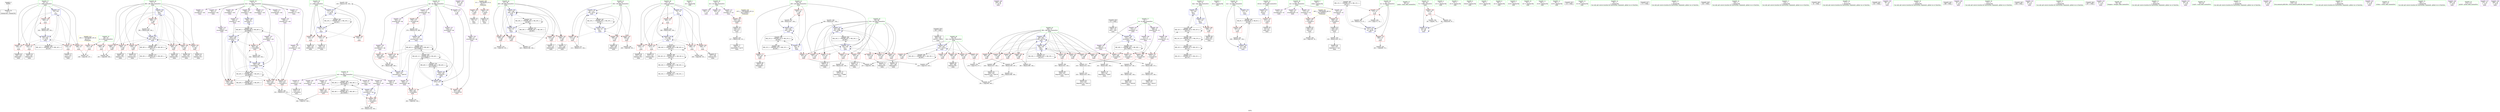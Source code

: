 digraph "SVFG" {
	label="SVFG";

	Node0x562679844ad0 [shape=record,color=grey,label="{NodeID: 0\nNullPtr}"];
	Node0x562679844ad0 -> Node0x562679875210[style=solid];
	Node0x562679877600 [shape=record,color=red,label="{NodeID: 194\n294\<--71\n\<--j96\nmain\n}"];
	Node0x562679877600 -> Node0x562679876760[style=solid];
	Node0x562679874bd0 [shape=record,color=purple,label="{NodeID: 111\n242\<--8\narrayidx70\<--sen\nmain\n}"];
	Node0x562679847d20 [shape=record,color=green,label="{NodeID: 28\n8\<--9\nsen\<--sen_field_insensitive\nGlob }"];
	Node0x562679847d20 -> Node0x562679874890[style=solid];
	Node0x562679847d20 -> Node0x562679874960[style=solid];
	Node0x562679847d20 -> Node0x562679874a30[style=solid];
	Node0x562679847d20 -> Node0x562679874b00[style=solid];
	Node0x562679847d20 -> Node0x562679874bd0[style=solid];
	Node0x562679847d20 -> Node0x562679874ca0[style=solid];
	Node0x562679847d20 -> Node0x562679874d70[style=solid];
	Node0x562679847d20 -> Node0x562679874e40[style=solid];
	Node0x562679847d20 -> Node0x562679874f10[style=solid];
	Node0x562679847d20 -> Node0x5626798794c0[style=solid];
	Node0x562679847d20 -> Node0x562679879590[style=solid];
	Node0x562679847d20 -> Node0x562679879660[style=solid];
	Node0x562679885170 [shape=record,color=grey,label="{NodeID: 305\n159 = Binary(158, 104, )\n}"];
	Node0x562679885170 -> Node0x5626798812a0[style=solid];
	Node0x562679878cc0 [shape=record,color=red,label="{NodeID: 222\n378\<--377\n\<--arrayidx149\nmain\n}"];
	Node0x562679878cc0 -> Node0x562679886f70[style=solid];
	Node0x56267987a770 [shape=record,color=purple,label="{NodeID: 139\n403\<--36\n\<--.str.9\nmain\n}"];
	Node0x5626798753e0 [shape=record,color=black,label="{NodeID: 56\n88\<--85\ncall1\<--\nmain\n}"];
	Node0x562679887b70 [shape=record,color=grey,label="{NodeID: 333\n230 = cmp(229, 191, )\n}"];
	Node0x5626798821d0 [shape=record,color=blue,label="{NodeID: 250\n71\<--104\nj96\<--\nmain\n}"];
	Node0x5626798821d0 -> Node0x562679877530[style=dashed];
	Node0x5626798821d0 -> Node0x562679877600[style=dashed];
	Node0x5626798821d0 -> Node0x5626798776d0[style=dashed];
	Node0x5626798821d0 -> Node0x5626798777a0[style=dashed];
	Node0x5626798821d0 -> Node0x562679877870[style=dashed];
	Node0x5626798821d0 -> Node0x562679877940[style=dashed];
	Node0x5626798821d0 -> Node0x562679877a10[style=dashed];
	Node0x5626798821d0 -> Node0x562679882780[style=dashed];
	Node0x5626798821d0 -> Node0x56267987e590[style=dashed];
	Node0x56267987be30 [shape=record,color=red,label="{NodeID: 167\n189\<--61\n\<--i36\nmain\n}"];
	Node0x56267987be30 -> Node0x5626798876f0[style=solid];
	Node0x562679876aa0 [shape=record,color=black,label="{NodeID: 84\n325\<--324\nidxprom116\<--\nmain\n}"];
	Node0x56267984adc0 [shape=record,color=green,label="{NodeID: 1\n16\<--1\n.str\<--dummyObj\nGlob }"];
	Node0x5626798776d0 [shape=record,color=red,label="{NodeID: 195\n315\<--71\n\<--j96\nmain\n}"];
	Node0x5626798776d0 -> Node0x562679876900[style=solid];
	Node0x562679874ca0 [shape=record,color=purple,label="{NodeID: 112\n245\<--8\narrayidx72\<--sen\nmain\n}"];
	Node0x562679874ca0 -> Node0x562679881cf0[style=solid];
	Node0x562679847e20 [shape=record,color=green,label="{NodeID: 29\n10\<--12\nstr\<--str_field_insensitive\nGlob }"];
	Node0x562679847e20 -> Node0x562679879730[style=solid];
	Node0x562679847e20 -> Node0x562679879800[style=solid];
	Node0x562679847e20 -> Node0x5626798798d0[style=solid];
	Node0x5626798852f0 [shape=record,color=grey,label="{NodeID: 306\n268 = Binary(267, 104, )\n}"];
	Node0x5626798852f0 -> Node0x562679881f60[style=solid];
	Node0x562679878d90 [shape=record,color=red,label="{NodeID: 223\n397\<--396\n\<--arrayidx159\nmain\n}"];
	Node0x56267987a840 [shape=record,color=purple,label="{NodeID: 140\n406\<--38\n\<--.str.10\nmain\n}"];
	Node0x5626798754b0 [shape=record,color=black,label="{NodeID: 57\n111\<--110\nidxprom\<--\nmain\n}"];
	Node0x562679887cf0 [shape=record,color=grey,label="{NodeID: 334\n278 = cmp(276, 277, )\n}"];
	Node0x5626798822a0 [shape=record,color=blue,label="{NodeID: 251\n73\<--305\nkey\<--\nmain\n}"];
	Node0x5626798822a0 -> Node0x562679877ae0[style=dashed];
	Node0x5626798822a0 -> Node0x562679882440[style=dashed];
	Node0x5626798822a0 -> Node0x5626798a8150[style=dashed];
	Node0x56267987bf00 [shape=record,color=red,label="{NodeID: 168\n199\<--61\n\<--i36\nmain\n}"];
	Node0x56267987bf00 -> Node0x562679875da0[style=solid];
	Node0x562679876b70 [shape=record,color=black,label="{NodeID: 85\n329\<--328\nidxprom119\<--sub118\nmain\n}"];
	Node0x562679849130 [shape=record,color=green,label="{NodeID: 2\n18\<--1\n.str.1\<--dummyObj\nGlob }"];
	Node0x562679899950 [shape=record,color=black,label="{NodeID: 362\nMR_8V_3 = PHI(MR_8V_4, MR_8V_2, )\npts\{48 \}\n}"];
	Node0x562679899950 -> Node0x56267987af90[style=dashed];
	Node0x562679899950 -> Node0x562679881400[style=dashed];
	Node0x5626798777a0 [shape=record,color=red,label="{NodeID: 196\n333\<--71\n\<--j96\nmain\n}"];
	Node0x5626798777a0 -> Node0x562679876c40[style=solid];
	Node0x562679874d70 [shape=record,color=purple,label="{NodeID: 113\n259\<--8\narrayidx81\<--sen\nmain\n}"];
	Node0x562679847f20 [shape=record,color=green,label="{NodeID: 30\n13\<--15\ndp\<--dp_field_insensitive\nGlob }"];
	Node0x562679847f20 -> Node0x5626798799a0[style=solid];
	Node0x562679847f20 -> Node0x562679879a70[style=solid];
	Node0x562679847f20 -> Node0x562679879b40[style=solid];
	Node0x562679847f20 -> Node0x562679879c10[style=solid];
	Node0x562679847f20 -> Node0x562679879ce0[style=solid];
	Node0x562679847f20 -> Node0x562679879db0[style=solid];
	Node0x562679847f20 -> Node0x562679879e80[style=solid];
	Node0x562679885470 [shape=record,color=grey,label="{NodeID: 307\n281 = Binary(280, 104, )\n}"];
	Node0x562679885470 -> Node0x562679876690[style=solid];
	Node0x562679878e60 [shape=record,color=blue,label="{NodeID: 224\n43\<--78\nretval\<--\nmain\n}"];
	Node0x562679878e60 -> Node0x56267987adf0[style=dashed];
	Node0x56267987a910 [shape=record,color=purple,label="{NodeID: 141\n121\<--55\narraydecay4\<--ch\nmain\n}"];
	Node0x562679875580 [shape=record,color=black,label="{NodeID: 58\n114\<--113\n\<--arraydecay\nmain\n}"];
	Node0x562679887e70 [shape=record,color=grey,label="{NodeID: 335\n285 = cmp(284, 226, )\n}"];
	Node0x562679882370 [shape=record,color=blue,label="{NodeID: 252\n75\<--78\nl\<--\nmain\n}"];
	Node0x562679882370 -> Node0x562679877bb0[style=dashed];
	Node0x562679882370 -> Node0x562679877c80[style=dashed];
	Node0x562679882370 -> Node0x562679877d50[style=dashed];
	Node0x562679882370 -> Node0x562679877e20[style=dashed];
	Node0x562679882370 -> Node0x562679877ef0[style=dashed];
	Node0x562679882370 -> Node0x562679882510[style=dashed];
	Node0x562679882370 -> Node0x5626798a8650[style=dashed];
	Node0x56267987bfd0 [shape=record,color=red,label="{NodeID: 169\n212\<--61\n\<--i36\nmain\n}"];
	Node0x56267987bfd0 -> Node0x562679885a70[style=solid];
	Node0x562679876c40 [shape=record,color=black,label="{NodeID: 86\n334\<--333\nidxprom122\<--\nmain\n}"];
	Node0x5626798491c0 [shape=record,color=green,label="{NodeID: 3\n20\<--1\nstdin\<--dummyObj\nGlob }"];
	Node0x562679899e50 [shape=record,color=black,label="{NodeID: 363\nMR_12V_2 = PHI(MR_12V_4, MR_12V_1, )\npts\{52 \}\n}"];
	Node0x562679899e50 -> Node0x56267987b200[style=dashed];
	Node0x562679899e50 -> Node0x5626798814d0[style=dashed];
	Node0x562679877870 [shape=record,color=red,label="{NodeID: 197\n358\<--71\n\<--j96\nmain\n}"];
	Node0x562679877870 -> Node0x562679876f80[style=solid];
	Node0x562679874e40 [shape=record,color=purple,label="{NodeID: 114\n262\<--8\narrayidx83\<--sen\nmain\n}"];
	Node0x562679874e40 -> Node0x5626798783d0[style=solid];
	Node0x562679874e40 -> Node0x562679881e90[style=solid];
	Node0x562679849cf0 [shape=record,color=green,label="{NodeID: 31\n40\<--41\nmain\<--main_field_insensitive\n}"];
	Node0x5626798855f0 [shape=record,color=grey,label="{NodeID: 308\n328 = Binary(327, 104, )\n}"];
	Node0x5626798855f0 -> Node0x562679876b70[style=solid];
	Node0x562679878f30 [shape=record,color=blue,label="{NodeID: 225\n47\<--78\ncas\<--\nmain\n}"];
	Node0x562679878f30 -> Node0x562679899950[style=dashed];
	Node0x56267987a9e0 [shape=record,color=purple,label="{NodeID: 142\n124\<--55\narraydecay6\<--ch\nmain\n}"];
	Node0x562679875650 [shape=record,color=black,label="{NodeID: 59\n128\<--125\nconv\<--call7\nmain\n}"];
	Node0x562679875650 -> Node0x5626798791a0[style=solid];
	Node0x562679887ff0 [shape=record,color=grey,label="{NodeID: 336\n99 = cmp(95, 78, )\n}"];
	Node0x562679882440 [shape=record,color=blue,label="{NodeID: 253\n73\<--116\nkey\<--\nmain\n}"];
	Node0x562679882440 -> Node0x562679877ae0[style=dashed];
	Node0x562679882440 -> Node0x5626798a8150[style=dashed];
	Node0x56267987c0a0 [shape=record,color=red,label="{NodeID: 170\n195\<--63\n\<--j40\nmain\n}"];
	Node0x56267987c0a0 -> Node0x562679887570[style=solid];
	Node0x562679876d10 [shape=record,color=black,label="{NodeID: 87\n337\<--336\nidxprom124\<--\nmain\n}"];
	Node0x562679873c60 [shape=record,color=green,label="{NodeID: 4\n21\<--1\n.str.2\<--dummyObj\nGlob }"];
	Node0x56267989a350 [shape=record,color=black,label="{NodeID: 364\nMR_14V_2 = PHI(MR_14V_4, MR_14V_1, )\npts\{54 \}\n}"];
	Node0x56267989a350 -> Node0x5626798790d0[style=dashed];
	Node0x562679877940 [shape=record,color=red,label="{NodeID: 198\n370\<--71\n\<--j96\nmain\n}"];
	Node0x562679877940 -> Node0x562679877120[style=solid];
	Node0x562679874f10 [shape=record,color=purple,label="{NodeID: 115\n313\<--8\narrayidx109\<--sen\nmain\n}"];
	Node0x562679849df0 [shape=record,color=green,label="{NodeID: 32\n43\<--44\nretval\<--retval_field_insensitive\nmain\n}"];
	Node0x562679849df0 -> Node0x56267987adf0[style=solid];
	Node0x562679849df0 -> Node0x562679878e60[style=solid];
	Node0x562679885770 [shape=record,color=grey,label="{NodeID: 309\n353 = Binary(352, 104, )\n}"];
	Node0x562679885770 -> Node0x562679876eb0[style=solid];
	Node0x562679879000 [shape=record,color=blue,label="{NodeID: 226\n45\<--96\nT\<--dec\nmain\n}"];
	Node0x562679879000 -> Node0x56267987aec0[style=dashed];
	Node0x562679879000 -> Node0x562679879000[style=dashed];
	Node0x56267987aab0 [shape=record,color=purple,label="{NodeID: 143\n137\<--55\narrayidx12\<--ch\nmain\n}"];
	Node0x56267987aab0 -> Node0x562679877fc0[style=solid];
	Node0x562679875720 [shape=record,color=black,label="{NodeID: 60\n130\<--129\nidxprom8\<--\nmain\n}"];
	Node0x562679888170 [shape=record,color=grey,label="{NodeID: 337\n108 = cmp(106, 107, )\n}"];
	Node0x562679882510 [shape=record,color=blue,label="{NodeID: 254\n75\<--346\nl\<--inc130\nmain\n}"];
	Node0x562679882510 -> Node0x562679877bb0[style=dashed];
	Node0x562679882510 -> Node0x562679877c80[style=dashed];
	Node0x562679882510 -> Node0x562679877d50[style=dashed];
	Node0x562679882510 -> Node0x562679877e20[style=dashed];
	Node0x562679882510 -> Node0x562679877ef0[style=dashed];
	Node0x562679882510 -> Node0x562679882510[style=dashed];
	Node0x562679882510 -> Node0x5626798a8650[style=dashed];
	Node0x56267987c170 [shape=record,color=red,label="{NodeID: 171\n202\<--63\n\<--j40\nmain\n}"];
	Node0x56267987c170 -> Node0x562679875e70[style=solid];
	Node0x562679876de0 [shape=record,color=black,label="{NodeID: 88\n350\<--349\ntobool132\<--\nmain\n}"];
	Node0x562679873cf0 [shape=record,color=green,label="{NodeID: 5\n23\<--1\n.str.3\<--dummyObj\nGlob }"];
	Node0x56267989a850 [shape=record,color=black,label="{NodeID: 365\nMR_16V_2 = PHI(MR_16V_3, MR_16V_1, )\npts\{58 \}\n}"];
	Node0x56267989a850 -> Node0x562679879270[style=dashed];
	Node0x56267989a850 -> Node0x56267989a850[style=dashed];
	Node0x562679877a10 [shape=record,color=red,label="{NodeID: 199\n384\<--71\n\<--j96\nmain\n}"];
	Node0x562679877a10 -> Node0x562679886070[style=solid];
	Node0x5626798794c0 [shape=record,color=purple,label="{NodeID: 116\n322\<--8\narrayidx115\<--sen\nmain\n}"];
	Node0x5626798794c0 -> Node0x562679878710[style=solid];
	Node0x562679849ec0 [shape=record,color=green,label="{NodeID: 33\n45\<--46\nT\<--T_field_insensitive\nmain\n}"];
	Node0x562679849ec0 -> Node0x56267987aec0[style=solid];
	Node0x562679849ec0 -> Node0x562679879000[style=solid];
	Node0x5626798858f0 [shape=record,color=grey,label="{NodeID: 310\n320 = Binary(319, 104, )\n}"];
	Node0x5626798858f0 -> Node0x5626798769d0[style=solid];
	Node0x5626798790d0 [shape=record,color=blue,label="{NodeID: 227\n53\<--104\ni\<--\nmain\n}"];
	Node0x5626798790d0 -> Node0x56267987b3a0[style=dashed];
	Node0x5626798790d0 -> Node0x56267987b470[style=dashed];
	Node0x5626798790d0 -> Node0x56267987b540[style=dashed];
	Node0x5626798790d0 -> Node0x56267987b610[style=dashed];
	Node0x5626798790d0 -> Node0x56267987b6e0[style=dashed];
	Node0x5626798790d0 -> Node0x562679881330[style=dashed];
	Node0x5626798790d0 -> Node0x56267989a350[style=dashed];
	Node0x56267987ab80 [shape=record,color=purple,label="{NodeID: 144\n147\<--55\narrayidx19\<--ch\nmain\n}"];
	Node0x56267987ab80 -> Node0x562679878090[style=solid];
	Node0x5626798757f0 [shape=record,color=black,label="{NodeID: 61\n136\<--135\nidxprom11\<--\nmain\n}"];
	Node0x5626798882f0 [shape=record,color=grey,label="{NodeID: 338\n140 = cmp(139, 78, )\n}"];
	Node0x5626798825e0 [shape=record,color=blue,label="{NodeID: 255\n365\<--367\narrayidx142\<--add143\nmain\n}"];
	Node0x5626798825e0 -> Node0x562679878cc0[style=dashed];
	Node0x5626798825e0 -> Node0x5626798826b0[style=dashed];
	Node0x56267987c240 [shape=record,color=red,label="{NodeID: 172\n207\<--63\n\<--j40\nmain\n}"];
	Node0x56267987c240 -> Node0x562679884570[style=solid];
	Node0x562679876eb0 [shape=record,color=black,label="{NodeID: 89\n354\<--353\nidxprom135\<--sub134\nmain\n}"];
	Node0x562679848ad0 [shape=record,color=green,label="{NodeID: 6\n25\<--1\nstdout\<--dummyObj\nGlob }"];
	Node0x56267989ad50 [shape=record,color=black,label="{NodeID: 366\nMR_18V_2 = PHI(MR_18V_3, MR_18V_1, )\npts\{60 \}\n}"];
	Node0x56267989ad50 -> Node0x5626798815a0[style=dashed];
	Node0x56267989ad50 -> Node0x56267989ad50[style=dashed];
	Node0x562679877ae0 [shape=record,color=red,label="{NodeID: 200\n349\<--73\n\<--key\nmain\n}"];
	Node0x562679877ae0 -> Node0x562679876de0[style=solid];
	Node0x562679879590 [shape=record,color=purple,label="{NodeID: 117\n326\<--8\narrayidx117\<--sen\nmain\n}"];
	Node0x562679849f90 [shape=record,color=green,label="{NodeID: 34\n47\<--48\ncas\<--cas_field_insensitive\nmain\n}"];
	Node0x562679849f90 -> Node0x56267987af90[style=solid];
	Node0x562679849f90 -> Node0x562679878f30[style=solid];
	Node0x562679849f90 -> Node0x562679881400[style=solid];
	Node0x562679885a70 [shape=record,color=grey,label="{NodeID: 311\n213 = Binary(212, 104, )\n}"];
	Node0x562679885a70 -> Node0x5626798819b0[style=solid];
	Node0x5626798791a0 [shape=record,color=blue,label="{NodeID: 228\n131\<--128\narrayidx9\<--conv\nmain\n}"];
	Node0x5626798791a0 -> Node0x562679878570[style=dashed];
	Node0x5626798791a0 -> Node0x562679878640[style=dashed];
	Node0x5626798791a0 -> Node0x562679878a50[style=dashed];
	Node0x5626798791a0 -> Node0x562679878bf0[style=dashed];
	Node0x5626798791a0 -> Node0x5626798791a0[style=dashed];
	Node0x5626798791a0 -> Node0x56267989df50[style=dashed];
	Node0x56267987ac50 [shape=record,color=red,label="{NodeID: 145\n79\<--20\n\<--stdin\nmain\n}"];
	Node0x56267987ac50 -> Node0x562679875310[style=solid];
	Node0x5626798758c0 [shape=record,color=black,label="{NodeID: 62\n139\<--138\nconv13\<--\nmain\n}"];
	Node0x5626798758c0 -> Node0x5626798882f0[style=solid];
	Node0x562679888470 [shape=record,color=grey,label="{NodeID: 339\n309 = cmp(308, 191, )\n}"];
	Node0x5626798826b0 [shape=record,color=blue,label="{NodeID: 256\n377\<--379\narrayidx149\<--rem\nmain\n}"];
	Node0x5626798826b0 -> Node0x562679897750[style=dashed];
	Node0x56267987c310 [shape=record,color=red,label="{NodeID: 173\n218\<--65\n\<--i54\nmain\n}"];
	Node0x56267987c310 -> Node0x5626798879f0[style=solid];
	Node0x562679876f80 [shape=record,color=black,label="{NodeID: 90\n359\<--358\nidxprom137\<--\nmain\n}"];
	Node0x562679848b60 [shape=record,color=green,label="{NodeID: 7\n26\<--1\n.str.4\<--dummyObj\nGlob }"];
	Node0x56267989b250 [shape=record,color=black,label="{NodeID: 367\nMR_20V_2 = PHI(MR_20V_3, MR_20V_1, )\npts\{62 \}\n}"];
	Node0x56267989b250 -> Node0x562679881670[style=dashed];
	Node0x56267989b250 -> Node0x56267989b250[style=dashed];
	Node0x562679877bb0 [shape=record,color=red,label="{NodeID: 201\n308\<--75\n\<--l\nmain\n}"];
	Node0x562679877bb0 -> Node0x562679888470[style=solid];
	Node0x562679879660 [shape=record,color=purple,label="{NodeID: 118\n330\<--8\narrayidx120\<--sen\nmain\n}"];
	Node0x562679879660 -> Node0x5626798787e0[style=solid];
	Node0x56267984a060 [shape=record,color=green,label="{NodeID: 35\n49\<--50\nn\<--n_field_insensitive\nmain\n}"];
	Node0x56267984a060 -> Node0x56267987b060[style=solid];
	Node0x56267984a060 -> Node0x56267987b130[style=solid];
	Node0x562679885bf0 [shape=record,color=grey,label="{NodeID: 312\n363 = Binary(362, 104, )\n}"];
	Node0x562679885bf0 -> Node0x562679877050[style=solid];
	Node0x562679879270 [shape=record,color=blue,label="{NodeID: 229\n57\<--78\nj\<--\nmain\n}"];
	Node0x562679879270 -> Node0x56267987b7b0[style=dashed];
	Node0x562679879270 -> Node0x56267987b880[style=dashed];
	Node0x562679879270 -> Node0x56267987b950[style=dashed];
	Node0x562679879270 -> Node0x562679879270[style=dashed];
	Node0x562679879270 -> Node0x5626798812a0[style=dashed];
	Node0x562679879270 -> Node0x56267989a850[style=dashed];
	Node0x56267987ad20 [shape=record,color=red,label="{NodeID: 146\n85\<--25\n\<--stdout\nmain\n}"];
	Node0x56267987ad20 -> Node0x5626798753e0[style=solid];
	Node0x562679875990 [shape=record,color=black,label="{NodeID: 63\n143\<--142\nidxprom16\<--\nmain\n}"];
	Node0x5626798885f0 [shape=record,color=grey,label="{NodeID: 340\n291 = cmp(289, 290, )\n}"];
	Node0x562679882780 [shape=record,color=blue,label="{NodeID: 257\n71\<--385\nj96\<--inc152\nmain\n}"];
	Node0x562679882780 -> Node0x562679877530[style=dashed];
	Node0x562679882780 -> Node0x562679877600[style=dashed];
	Node0x562679882780 -> Node0x5626798776d0[style=dashed];
	Node0x562679882780 -> Node0x5626798777a0[style=dashed];
	Node0x562679882780 -> Node0x562679877870[style=dashed];
	Node0x562679882780 -> Node0x562679877940[style=dashed];
	Node0x562679882780 -> Node0x562679877a10[style=dashed];
	Node0x562679882780 -> Node0x562679882780[style=dashed];
	Node0x562679882780 -> Node0x56267987e590[style=dashed];
	Node0x56267987c3e0 [shape=record,color=red,label="{NodeID: 174\n222\<--65\n\<--i54\nmain\n}"];
	Node0x56267987c3e0 -> Node0x562679875f40[style=solid];
	Node0x562679877050 [shape=record,color=black,label="{NodeID: 91\n364\<--363\nidxprom141\<--sub140\nmain\n}"];
	Node0x5626798477a0 [shape=record,color=green,label="{NodeID: 8\n28\<--1\n.str.5\<--dummyObj\nGlob }"];
	Node0x56267989b750 [shape=record,color=black,label="{NodeID: 368\nMR_22V_2 = PHI(MR_22V_3, MR_22V_1, )\npts\{64 \}\n}"];
	Node0x56267989b750 -> Node0x562679898a50[style=dashed];
	Node0x56267989b750 -> Node0x56267989b750[style=dashed];
	Node0x562679877c80 [shape=record,color=red,label="{NodeID: 202\n311\<--75\n\<--l\nmain\n}"];
	Node0x562679877c80 -> Node0x562679876830[style=solid];
	Node0x562679879730 [shape=record,color=purple,label="{NodeID: 119\n181\<--10\n\<--str\nmain\n}"];
	Node0x56267984a130 [shape=record,color=green,label="{NodeID: 36\n51\<--52\nm\<--m_field_insensitive\nmain\n}"];
	Node0x56267984a130 -> Node0x56267987b200[style=solid];
	Node0x56267984a130 -> Node0x56267987b2d0[style=solid];
	Node0x56267984a130 -> Node0x5626798814d0[style=solid];
	Node0x562679885d70 [shape=record,color=grey,label="{NodeID: 313\n319 = Binary(314, 318, )\n}"];
	Node0x562679885d70 -> Node0x5626798858f0[style=solid];
	Node0x562679879340 [shape=record,color=blue,label="{NodeID: 230\n153\<--155\narrayidx22\<--inc\nmain\n}"];
	Node0x562679879340 -> Node0x562679878160[style=dashed];
	Node0x562679879340 -> Node0x562679879340[style=dashed];
	Node0x562679879340 -> Node0x56267987d690[style=dashed];
	Node0x56267987adf0 [shape=record,color=red,label="{NodeID: 147\n411\<--43\n\<--retval\nmain\n}"];
	Node0x56267987adf0 -> Node0x562679877390[style=solid];
	Node0x562679875a60 [shape=record,color=black,label="{NodeID: 64\n146\<--145\nidxprom18\<--\nmain\n}"];
	Node0x562679888770 [shape=record,color=grey,label="{NodeID: 341\n301 = cmp(299, 300, )\n}"];
	Node0x562679882850 [shape=record,color=blue,label="{NodeID: 258\n69\<--391\ni88\<--inc156\nmain\n}"];
	Node0x562679882850 -> Node0x56267987cc00[style=dashed];
	Node0x562679882850 -> Node0x56267987ccd0[style=dashed];
	Node0x562679882850 -> Node0x56267987cda0[style=dashed];
	Node0x562679882850 -> Node0x56267987ce70[style=dashed];
	Node0x562679882850 -> Node0x56267987cf40[style=dashed];
	Node0x562679882850 -> Node0x56267987d010[style=dashed];
	Node0x562679882850 -> Node0x56267987d0e0[style=dashed];
	Node0x562679882850 -> Node0x56267987d1b0[style=dashed];
	Node0x562679882850 -> Node0x562679877460[style=dashed];
	Node0x562679882850 -> Node0x562679882100[style=dashed];
	Node0x562679882850 -> Node0x562679882850[style=dashed];
	Node0x562679882850 -> Node0x56267989c650[style=dashed];
	Node0x56267987c4b0 [shape=record,color=red,label="{NodeID: 175\n235\<--65\n\<--i54\nmain\n}"];
	Node0x56267987c4b0 -> Node0x5626798867f0[style=solid];
	Node0x562679877120 [shape=record,color=black,label="{NodeID: 92\n371\<--370\nidxprom144\<--\nmain\n}"];
	Node0x562679847830 [shape=record,color=green,label="{NodeID: 9\n30\<--1\n.str.6\<--dummyObj\nGlob }"];
	Node0x56267989bc50 [shape=record,color=black,label="{NodeID: 369\nMR_24V_2 = PHI(MR_24V_3, MR_24V_1, )\npts\{66 \}\n}"];
	Node0x56267989bc50 -> Node0x562679881a80[style=dashed];
	Node0x56267989bc50 -> Node0x56267989bc50[style=dashed];
	Node0x562679877d50 [shape=record,color=red,label="{NodeID: 203\n324\<--75\n\<--l\nmain\n}"];
	Node0x562679877d50 -> Node0x562679876aa0[style=solid];
	Node0x562679879800 [shape=record,color=purple,label="{NodeID: 120\n183\<--10\n\<--str\nmain\n}"];
	Node0x56267984a200 [shape=record,color=green,label="{NodeID: 37\n53\<--54\ni\<--i_field_insensitive\nmain\n}"];
	Node0x56267984a200 -> Node0x56267987b3a0[style=solid];
	Node0x56267984a200 -> Node0x56267987b470[style=solid];
	Node0x56267984a200 -> Node0x56267987b540[style=solid];
	Node0x56267984a200 -> Node0x56267987b610[style=solid];
	Node0x56267984a200 -> Node0x56267987b6e0[style=solid];
	Node0x56267984a200 -> Node0x5626798790d0[style=solid];
	Node0x56267984a200 -> Node0x562679881330[style=solid];
	Node0x562679885ef0 [shape=record,color=grey,label="{NodeID: 314\n362 = Binary(357, 361, )\n}"];
	Node0x562679885ef0 -> Node0x562679885bf0[style=solid];
	Node0x5626798812a0 [shape=record,color=blue,label="{NodeID: 231\n57\<--159\nj\<--inc23\nmain\n}"];
	Node0x5626798812a0 -> Node0x56267987b7b0[style=dashed];
	Node0x5626798812a0 -> Node0x56267987b880[style=dashed];
	Node0x5626798812a0 -> Node0x56267987b950[style=dashed];
	Node0x5626798812a0 -> Node0x562679879270[style=dashed];
	Node0x5626798812a0 -> Node0x5626798812a0[style=dashed];
	Node0x5626798812a0 -> Node0x56267989a850[style=dashed];
	Node0x56267987aec0 [shape=record,color=red,label="{NodeID: 148\n95\<--45\n\<--T\nmain\n}"];
	Node0x56267987aec0 -> Node0x562679886df0[style=solid];
	Node0x56267987aec0 -> Node0x562679887ff0[style=solid];
	Node0x562679875b30 [shape=record,color=black,label="{NodeID: 65\n149\<--148\nconv20\<--\nmain\n}"];
	Node0x562679875b30 -> Node0x562679884e70[style=solid];
	Node0x5626798888f0 [shape=record,color=grey,label="{NodeID: 342\n401 = cmp(400, 78, )\n}"];
	Node0x56267987c580 [shape=record,color=red,label="{NodeID: 176\n243\<--65\n\<--i54\nmain\n}"];
	Node0x56267987c580 -> Node0x562679876280[style=solid];
	Node0x5626798771f0 [shape=record,color=black,label="{NodeID: 93\n376\<--375\nidxprom148\<--sub147\nmain\n}"];
	Node0x5626798478c0 [shape=record,color=green,label="{NodeID: 10\n32\<--1\n.str.7\<--dummyObj\nGlob }"];
	Node0x56267989c150 [shape=record,color=black,label="{NodeID: 370\nMR_26V_2 = PHI(MR_26V_3, MR_26V_1, )\npts\{68 \}\n}"];
	Node0x56267989c150 -> Node0x562679895e50[style=dashed];
	Node0x562679877e20 [shape=record,color=red,label="{NodeID: 204\n336\<--75\n\<--l\nmain\n}"];
	Node0x562679877e20 -> Node0x562679876d10[style=solid];
	Node0x5626798798d0 [shape=record,color=purple,label="{NodeID: 121\n254\<--10\narrayidx77\<--str\nmain\n}"];
	Node0x5626798798d0 -> Node0x562679878300[style=solid];
	Node0x56267984a2d0 [shape=record,color=green,label="{NodeID: 38\n55\<--56\nch\<--ch_field_insensitive\nmain\n}"];
	Node0x56267984a2d0 -> Node0x56267987a910[style=solid];
	Node0x56267984a2d0 -> Node0x56267987a9e0[style=solid];
	Node0x56267984a2d0 -> Node0x56267987aab0[style=solid];
	Node0x56267984a2d0 -> Node0x56267987ab80[style=solid];
	Node0x5626798a6d50 [shape=record,color=black,label="{NodeID: 398\nMR_32V_10 = PHI(MR_32V_5, MR_32V_4, )\npts\{74 \}\n}"];
	Node0x5626798a6d50 -> Node0x562679896d50[style=dashed];
	Node0x5626798a6d50 -> Node0x5626798a6d50[style=dashed];
	Node0x5626798a6d50 -> Node0x5626798a8150[style=dashed];
	Node0x562679886070 [shape=record,color=grey,label="{NodeID: 315\n385 = Binary(384, 104, )\n}"];
	Node0x562679886070 -> Node0x562679882780[style=solid];
	Node0x562679881330 [shape=record,color=blue,label="{NodeID: 232\n53\<--164\ni\<--inc25\nmain\n}"];
	Node0x562679881330 -> Node0x56267987b3a0[style=dashed];
	Node0x562679881330 -> Node0x56267987b470[style=dashed];
	Node0x562679881330 -> Node0x56267987b540[style=dashed];
	Node0x562679881330 -> Node0x56267987b610[style=dashed];
	Node0x562679881330 -> Node0x56267987b6e0[style=dashed];
	Node0x562679881330 -> Node0x562679881330[style=dashed];
	Node0x562679881330 -> Node0x56267989a350[style=dashed];
	Node0x56267987af90 [shape=record,color=red,label="{NodeID: 149\n167\<--47\n\<--cas\nmain\n}"];
	Node0x56267987af90 -> Node0x562679884b70[style=solid];
	Node0x562679875c00 [shape=record,color=black,label="{NodeID: 66\n152\<--150\nidxprom21\<--sub\nmain\n}"];
	Node0x56267987c650 [shape=record,color=red,label="{NodeID: 177\n252\<--65\n\<--i54\nmain\n}"];
	Node0x56267987c650 -> Node0x562679876350[style=solid];
	Node0x5626798772c0 [shape=record,color=black,label="{NodeID: 94\n395\<--394\nidxprom158\<--\nmain\n}"];
	Node0x5626798496c0 [shape=record,color=green,label="{NodeID: 11\n34\<--1\n.str.8\<--dummyObj\nGlob }"];
	Node0x56267989c650 [shape=record,color=black,label="{NodeID: 371\nMR_28V_2 = PHI(MR_28V_3, MR_28V_1, )\npts\{70 \}\n}"];
	Node0x56267989c650 -> Node0x562679882100[style=dashed];
	Node0x56267989c650 -> Node0x56267989c650[style=dashed];
	Node0x562679877ef0 [shape=record,color=red,label="{NodeID: 205\n345\<--75\n\<--l\nmain\n}"];
	Node0x562679877ef0 -> Node0x562679886670[style=solid];
	Node0x5626798799a0 [shape=record,color=purple,label="{NodeID: 122\n224\<--13\narrayidx59\<--dp\nmain\n}"];
	Node0x5626798799a0 -> Node0x562679881b50[style=solid];
	Node0x56267984a3a0 [shape=record,color=green,label="{NodeID: 39\n57\<--58\nj\<--j_field_insensitive\nmain\n}"];
	Node0x56267984a3a0 -> Node0x56267987b7b0[style=solid];
	Node0x56267984a3a0 -> Node0x56267987b880[style=solid];
	Node0x56267984a3a0 -> Node0x56267987b950[style=solid];
	Node0x56267984a3a0 -> Node0x562679879270[style=solid];
	Node0x56267984a3a0 -> Node0x5626798812a0[style=solid];
	Node0x5626798a7250 [shape=record,color=black,label="{NodeID: 399\nMR_34V_10 = PHI(MR_34V_5, MR_34V_4, )\npts\{76 \}\n}"];
	Node0x5626798a7250 -> Node0x562679897250[style=dashed];
	Node0x5626798a7250 -> Node0x5626798a7250[style=dashed];
	Node0x5626798a7250 -> Node0x5626798a8650[style=dashed];
	Node0x5626798861f0 [shape=record,color=grey,label="{NodeID: 316\n264 = Binary(263, 104, )\n}"];
	Node0x5626798861f0 -> Node0x562679881e90[style=solid];
	Node0x562679881400 [shape=record,color=blue,label="{NodeID: 233\n47\<--168\ncas\<--inc27\nmain\n}"];
	Node0x562679881400 -> Node0x562679899950[style=dashed];
	Node0x56267987b060 [shape=record,color=red,label="{NodeID: 150\n107\<--49\n\<--n\nmain\n}"];
	Node0x56267987b060 -> Node0x562679888170[style=solid];
	Node0x562679875cd0 [shape=record,color=black,label="{NodeID: 67\n185\<--184\nconv35\<--call34\nmain\n}"];
	Node0x562679875cd0 -> Node0x5626798815a0[style=solid];
	Node0x56267987c720 [shape=record,color=red,label="{NodeID: 178\n260\<--65\n\<--i54\nmain\n}"];
	Node0x56267987c720 -> Node0x5626798765c0[style=solid];
	Node0x562679877390 [shape=record,color=black,label="{NodeID: 95\n42\<--411\nmain_ret\<--\nmain\n}"];
	Node0x562679849790 [shape=record,color=green,label="{NodeID: 12\n36\<--1\n.str.9\<--dummyObj\nGlob }"];
	Node0x5626798c1f20 [shape=record,color=black,label="{NodeID: 455\n123 = PHI()\n}"];
	Node0x56267989cb50 [shape=record,color=black,label="{NodeID: 372\nMR_30V_2 = PHI(MR_30V_3, MR_30V_1, )\npts\{72 \}\n}"];
	Node0x56267989cb50 -> Node0x56267989cb50[style=dashed];
	Node0x56267989cb50 -> Node0x56267987e590[style=dashed];
	Node0x562679877fc0 [shape=record,color=red,label="{NodeID: 206\n138\<--137\n\<--arrayidx12\nmain\n}"];
	Node0x562679877fc0 -> Node0x5626798758c0[style=solid];
	Node0x562679879a70 [shape=record,color=purple,label="{NodeID: 123\n271\<--13\n\<--dp\nmain\n}"];
	Node0x562679879a70 -> Node0x562679882030[style=solid];
	Node0x56267984a470 [shape=record,color=green,label="{NodeID: 40\n59\<--60\nlen\<--len_field_insensitive\nmain\n}"];
	Node0x56267984a470 -> Node0x56267987ba20[style=solid];
	Node0x56267984a470 -> Node0x56267987baf0[style=solid];
	Node0x56267984a470 -> Node0x56267987bbc0[style=solid];
	Node0x56267984a470 -> Node0x56267987bc90[style=solid];
	Node0x56267984a470 -> Node0x56267987bd60[style=solid];
	Node0x56267984a470 -> Node0x5626798815a0[style=solid];
	Node0x5626798a7750 [shape=record,color=black,label="{NodeID: 400\nMR_44V_13 = PHI(MR_44V_8, MR_44V_7, )\npts\{150000 \}\n}"];
	Node0x5626798a7750 -> Node0x5626798784a0[style=dashed];
	Node0x5626798a7750 -> Node0x562679878d90[style=dashed];
	Node0x5626798a7750 -> Node0x562679881b50[style=dashed];
	Node0x5626798a7750 -> Node0x562679882030[style=dashed];
	Node0x5626798a7750 -> Node0x56267989e950[style=dashed];
	Node0x5626798a7750 -> Node0x5626798a7750[style=dashed];
	Node0x5626798a7750 -> Node0x562679897750[style=dashed];
	Node0x562679886370 [shape=record,color=grey,label="{NodeID: 317\n249 = Binary(248, 104, )\n}"];
	Node0x562679886370 -> Node0x562679881dc0[style=solid];
	Node0x5626798814d0 [shape=record,color=blue,label="{NodeID: 234\n51\<--176\nm\<--dec30\nmain\n}"];
	Node0x5626798814d0 -> Node0x56267987b200[style=dashed];
	Node0x5626798814d0 -> Node0x56267987b2d0[style=dashed];
	Node0x5626798814d0 -> Node0x5626798814d0[style=dashed];
	Node0x5626798814d0 -> Node0x562679899e50[style=dashed];
	Node0x56267987b130 [shape=record,color=red,label="{NodeID: 151\n290\<--49\n\<--n\nmain\n}"];
	Node0x56267987b130 -> Node0x5626798885f0[style=solid];
	Node0x562679875da0 [shape=record,color=black,label="{NodeID: 68\n200\<--199\nidxprom44\<--\nmain\n}"];
	Node0x56267987c7f0 [shape=record,color=red,label="{NodeID: 179\n267\<--65\n\<--i54\nmain\n}"];
	Node0x56267987c7f0 -> Node0x5626798852f0[style=solid];
	Node0x562679873fa0 [shape=record,color=purple,label="{NodeID: 96\n112\<--4\narrayidx\<--wd\nmain\n}"];
	Node0x562679848830 [shape=record,color=green,label="{NodeID: 13\n38\<--1\n.str.10\<--dummyObj\nGlob }"];
	Node0x5626798c2020 [shape=record,color=black,label="{NodeID: 456\n125 = PHI()\n}"];
	Node0x5626798c2020 -> Node0x562679875650[style=solid];
	Node0x56267989d050 [shape=record,color=black,label="{NodeID: 373\nMR_32V_2 = PHI(MR_32V_3, MR_32V_1, )\npts\{74 \}\n}"];
	Node0x56267989d050 -> Node0x562679896d50[style=dashed];
	Node0x562679878090 [shape=record,color=red,label="{NodeID: 207\n148\<--147\n\<--arrayidx19\nmain\n}"];
	Node0x562679878090 -> Node0x562679875b30[style=solid];
	Node0x562679879b40 [shape=record,color=purple,label="{NodeID: 124\n283\<--13\narrayidx94\<--dp\nmain\n}"];
	Node0x562679879b40 -> Node0x5626798784a0[style=solid];
	Node0x56267984a540 [shape=record,color=green,label="{NodeID: 41\n61\<--62\ni36\<--i36_field_insensitive\nmain\n}"];
	Node0x56267984a540 -> Node0x56267987be30[style=solid];
	Node0x56267984a540 -> Node0x56267987bf00[style=solid];
	Node0x56267984a540 -> Node0x56267987bfd0[style=solid];
	Node0x56267984a540 -> Node0x562679881670[style=solid];
	Node0x56267984a540 -> Node0x5626798819b0[style=solid];
	Node0x5626798864f0 [shape=record,color=grey,label="{NodeID: 318\n257 = Binary(256, 151, )\n}"];
	Node0x5626798864f0 -> Node0x5626798764f0[style=solid];
	Node0x5626798815a0 [shape=record,color=blue,label="{NodeID: 235\n59\<--185\nlen\<--conv35\nmain\n}"];
	Node0x5626798815a0 -> Node0x56267987ba20[style=dashed];
	Node0x5626798815a0 -> Node0x56267987baf0[style=dashed];
	Node0x5626798815a0 -> Node0x56267987bbc0[style=dashed];
	Node0x5626798815a0 -> Node0x56267987bc90[style=dashed];
	Node0x5626798815a0 -> Node0x56267987bd60[style=dashed];
	Node0x5626798815a0 -> Node0x5626798815a0[style=dashed];
	Node0x5626798815a0 -> Node0x56267989ad50[style=dashed];
	Node0x56267987b200 [shape=record,color=red,label="{NodeID: 152\n175\<--51\n\<--m\nmain\n}"];
	Node0x56267987b200 -> Node0x562679884cf0[style=solid];
	Node0x56267987b200 -> Node0x5626798873f0[style=solid];
	Node0x562679875e70 [shape=record,color=black,label="{NodeID: 69\n203\<--202\nidxprom46\<--\nmain\n}"];
	Node0x5626798ac820 [shape=record,color=yellow,style=double,label="{NodeID: 429\n42V_1 = ENCHI(MR_42V_0)\npts\{120000 \}\nFun[main]}"];
	Node0x5626798ac820 -> Node0x562679878300[style=dashed];
	Node0x56267987c8c0 [shape=record,color=red,label="{NodeID: 180\n229\<--67\n\<--j60\nmain\n}"];
	Node0x56267987c8c0 -> Node0x562679887b70[style=solid];
	Node0x562679874070 [shape=record,color=purple,label="{NodeID: 97\n113\<--4\narraydecay\<--wd\nmain\n}"];
	Node0x562679874070 -> Node0x562679875580[style=solid];
	Node0x562679848900 [shape=record,color=green,label="{NodeID: 14\n78\<--1\n\<--dummyObj\nCan only get source location for instruction, argument, global var or function.}"];
	Node0x5626798c2180 [shape=record,color=black,label="{NodeID: 457\n171 = PHI()\n}"];
	Node0x56267989d550 [shape=record,color=black,label="{NodeID: 374\nMR_34V_2 = PHI(MR_34V_3, MR_34V_1, )\npts\{76 \}\n}"];
	Node0x56267989d550 -> Node0x562679897250[style=dashed];
	Node0x562679878160 [shape=record,color=red,label="{NodeID: 208\n154\<--153\n\<--arrayidx22\nmain\n}"];
	Node0x562679878160 -> Node0x562679884ff0[style=solid];
	Node0x562679879c10 [shape=record,color=purple,label="{NodeID: 125\n355\<--13\narrayidx136\<--dp\nmain\n}"];
	Node0x562679879c10 -> Node0x562679878980[style=solid];
	Node0x56267984a610 [shape=record,color=green,label="{NodeID: 42\n63\<--64\nj40\<--j40_field_insensitive\nmain\n}"];
	Node0x56267984a610 -> Node0x56267987c0a0[style=solid];
	Node0x56267984a610 -> Node0x56267987c170[style=solid];
	Node0x56267984a610 -> Node0x56267987c240[style=solid];
	Node0x56267984a610 -> Node0x562679881740[style=solid];
	Node0x56267984a610 -> Node0x5626798818e0[style=solid];
	Node0x5626798a8150 [shape=record,color=black,label="{NodeID: 402\nMR_32V_5 = PHI(MR_32V_6, MR_32V_4, )\npts\{74 \}\n}"];
	Node0x5626798a8150 -> Node0x5626798822a0[style=dashed];
	Node0x5626798a8150 -> Node0x5626798a6d50[style=dashed];
	Node0x5626798a8150 -> Node0x5626798a8150[style=dashed];
	Node0x562679886670 [shape=record,color=grey,label="{NodeID: 319\n346 = Binary(345, 104, )\n}"];
	Node0x562679886670 -> Node0x562679882510[style=solid];
	Node0x562679881670 [shape=record,color=blue,label="{NodeID: 236\n61\<--78\ni36\<--\nmain\n}"];
	Node0x562679881670 -> Node0x56267987be30[style=dashed];
	Node0x562679881670 -> Node0x56267987bf00[style=dashed];
	Node0x562679881670 -> Node0x56267987bfd0[style=dashed];
	Node0x562679881670 -> Node0x562679881670[style=dashed];
	Node0x562679881670 -> Node0x5626798819b0[style=dashed];
	Node0x562679881670 -> Node0x56267989b250[style=dashed];
	Node0x56267987b2d0 [shape=record,color=red,label="{NodeID: 153\n400\<--51\n\<--m\nmain\n}"];
	Node0x56267987b2d0 -> Node0x5626798888f0[style=solid];
	Node0x562679875f40 [shape=record,color=black,label="{NodeID: 70\n223\<--222\nidxprom58\<--\nmain\n}"];
	Node0x56267987c990 [shape=record,color=red,label="{NodeID: 181\n232\<--67\n\<--j60\nmain\n}"];
	Node0x56267987c990 -> Node0x562679876010[style=solid];
	Node0x562679874140 [shape=record,color=purple,label="{NodeID: 98\n144\<--4\narrayidx17\<--wd\nmain\n}"];
	Node0x5626798489d0 [shape=record,color=green,label="{NodeID: 15\n97\<--1\n\<--dummyObj\nCan only get source location for instruction, argument, global var or function.}"];
	Node0x5626798c2250 [shape=record,color=black,label="{NodeID: 458\n182 = PHI()\n}"];
	Node0x56267989da50 [shape=record,color=black,label="{NodeID: 375\nMR_36V_2 = PHI(MR_36V_3, MR_36V_1, )\npts\{50000 \}\n}"];
	Node0x56267989da50 -> Node0x56267987d690[style=dashed];
	Node0x562679878230 [shape=record,color=red,label="{NodeID: 209\n239\<--238\n\<--arrayidx68\nmain\n}"];
	Node0x562679878230 -> Node0x562679881cf0[style=solid];
	Node0x562679879ce0 [shape=record,color=purple,label="{NodeID: 126\n365\<--13\narrayidx142\<--dp\nmain\n}"];
	Node0x562679879ce0 -> Node0x562679878b20[style=solid];
	Node0x562679879ce0 -> Node0x5626798825e0[style=solid];
	Node0x56267984a6e0 [shape=record,color=green,label="{NodeID: 43\n65\<--66\ni54\<--i54_field_insensitive\nmain\n}"];
	Node0x56267984a6e0 -> Node0x56267987c310[style=solid];
	Node0x56267984a6e0 -> Node0x56267987c3e0[style=solid];
	Node0x56267984a6e0 -> Node0x56267987c4b0[style=solid];
	Node0x56267984a6e0 -> Node0x56267987c580[style=solid];
	Node0x56267984a6e0 -> Node0x56267987c650[style=solid];
	Node0x56267984a6e0 -> Node0x56267987c720[style=solid];
	Node0x56267984a6e0 -> Node0x56267987c7f0[style=solid];
	Node0x56267984a6e0 -> Node0x562679881a80[style=solid];
	Node0x56267984a6e0 -> Node0x562679881f60[style=solid];
	Node0x5626798a8650 [shape=record,color=black,label="{NodeID: 403\nMR_34V_5 = PHI(MR_34V_6, MR_34V_4, )\npts\{76 \}\n}"];
	Node0x5626798a8650 -> Node0x562679882370[style=dashed];
	Node0x5626798a8650 -> Node0x5626798a7250[style=dashed];
	Node0x5626798a8650 -> Node0x5626798a8650[style=dashed];
	Node0x5626798867f0 [shape=record,color=grey,label="{NodeID: 320\n236 = Binary(235, 104, )\n}"];
	Node0x5626798867f0 -> Node0x5626798760e0[style=solid];
	Node0x562679881740 [shape=record,color=blue,label="{NodeID: 237\n63\<--78\nj40\<--\nmain\n}"];
	Node0x562679881740 -> Node0x56267987c0a0[style=dashed];
	Node0x562679881740 -> Node0x56267987c170[style=dashed];
	Node0x562679881740 -> Node0x56267987c240[style=dashed];
	Node0x562679881740 -> Node0x5626798818e0[style=dashed];
	Node0x562679881740 -> Node0x562679898a50[style=dashed];
	Node0x56267987b3a0 [shape=record,color=red,label="{NodeID: 154\n106\<--53\n\<--i\nmain\n}"];
	Node0x56267987b3a0 -> Node0x562679888170[style=solid];
	Node0x562679876010 [shape=record,color=black,label="{NodeID: 71\n233\<--232\nidxprom64\<--\nmain\n}"];
	Node0x5626798ac9e0 [shape=record,color=yellow,style=double,label="{NodeID: 431\n46V_1 = ENCHI(MR_46V_0)\npts\{560000 \}\nFun[main]}"];
	Node0x5626798ac9e0 -> Node0x562679877fc0[style=dashed];
	Node0x5626798ac9e0 -> Node0x562679878090[style=dashed];
	Node0x56267987ca60 [shape=record,color=red,label="{NodeID: 182\n240\<--67\n\<--j60\nmain\n}"];
	Node0x56267987ca60 -> Node0x5626798761b0[style=solid];
	Node0x562679874210 [shape=record,color=purple,label="{NodeID: 99\n153\<--4\narrayidx22\<--wd\nmain\n}"];
	Node0x562679874210 -> Node0x562679878160[style=solid];
	Node0x562679874210 -> Node0x562679879340[style=solid];
	Node0x562679848cb0 [shape=record,color=green,label="{NodeID: 16\n104\<--1\n\<--dummyObj\nCan only get source location for instruction, argument, global var or function.}"];
	Node0x5626798c2320 [shape=record,color=black,label="{NodeID: 459\n184 = PHI()\n}"];
	Node0x5626798c2320 -> Node0x562679875cd0[style=solid];
	Node0x56267989df50 [shape=record,color=black,label="{NodeID: 376\nMR_38V_2 = PHI(MR_38V_3, MR_38V_1, )\npts\{70000 \}\n}"];
	Node0x56267989df50 -> Node0x562679878570[style=dashed];
	Node0x56267989df50 -> Node0x562679878640[style=dashed];
	Node0x56267989df50 -> Node0x562679878a50[style=dashed];
	Node0x56267989df50 -> Node0x562679878bf0[style=dashed];
	Node0x56267989df50 -> Node0x5626798791a0[style=dashed];
	Node0x56267989df50 -> Node0x56267989df50[style=dashed];
	Node0x562679878300 [shape=record,color=red,label="{NodeID: 210\n255\<--254\n\<--arrayidx77\nmain\n}"];
	Node0x562679878300 -> Node0x562679876420[style=solid];
	Node0x562679879db0 [shape=record,color=purple,label="{NodeID: 127\n377\<--13\narrayidx149\<--dp\nmain\n}"];
	Node0x562679879db0 -> Node0x562679878cc0[style=solid];
	Node0x562679879db0 -> Node0x5626798826b0[style=solid];
	Node0x56267984a7b0 [shape=record,color=green,label="{NodeID: 44\n67\<--68\nj60\<--j60_field_insensitive\nmain\n}"];
	Node0x56267984a7b0 -> Node0x56267987c8c0[style=solid];
	Node0x56267984a7b0 -> Node0x56267987c990[style=solid];
	Node0x56267984a7b0 -> Node0x56267987ca60[style=solid];
	Node0x56267984a7b0 -> Node0x56267987cb30[style=solid];
	Node0x56267984a7b0 -> Node0x562679881c20[style=solid];
	Node0x56267984a7b0 -> Node0x562679881dc0[style=solid];
	Node0x562679897750 [shape=record,color=black,label="{NodeID: 404\nMR_44V_8 = PHI(MR_44V_9, MR_44V_7, )\npts\{150000 \}\n}"];
	Node0x562679897750 -> Node0x562679878980[style=dashed];
	Node0x562679897750 -> Node0x562679878b20[style=dashed];
	Node0x562679897750 -> Node0x5626798825e0[style=dashed];
	Node0x562679897750 -> Node0x5626798a7750[style=dashed];
	Node0x562679897750 -> Node0x562679897750[style=dashed];
	Node0x562679886970 [shape=record,color=grey,label="{NodeID: 321\n298 = Binary(293, 297, )\n}"];
	Node0x562679886970 -> Node0x562679886af0[style=solid];
	Node0x562679881810 [shape=record,color=blue,label="{NodeID: 238\n204\<--78\narrayidx47\<--\nmain\n}"];
	Node0x562679881810 -> Node0x56267989f850[style=dashed];
	Node0x56267987b470 [shape=record,color=red,label="{NodeID: 155\n110\<--53\n\<--i\nmain\n}"];
	Node0x56267987b470 -> Node0x5626798754b0[style=solid];
	Node0x5626798760e0 [shape=record,color=black,label="{NodeID: 72\n237\<--236\nidxprom67\<--sub66\nmain\n}"];
	Node0x56267987cb30 [shape=record,color=red,label="{NodeID: 183\n248\<--67\n\<--j60\nmain\n}"];
	Node0x56267987cb30 -> Node0x562679886370[style=solid];
	Node0x5626798742e0 [shape=record,color=purple,label="{NodeID: 100\n335\<--4\narrayidx123\<--wd\nmain\n}"];
	Node0x562679848d80 [shape=record,color=green,label="{NodeID: 17\n116\<--1\n\<--dummyObj\nCan only get source location for instruction, argument, global var or function.}"];
	Node0x5626798c2480 [shape=record,color=black,label="{NodeID: 460\n91 = PHI()\n}"];
	Node0x56267989e450 [shape=record,color=black,label="{NodeID: 377\nMR_40V_2 = PHI(MR_40V_3, MR_40V_1, )\npts\{90000 \}\n}"];
	Node0x56267989e450 -> Node0x562679897f60[style=dashed];
	Node0x5626798783d0 [shape=record,color=red,label="{NodeID: 211\n263\<--262\n\<--arrayidx83\nmain\n}"];
	Node0x5626798783d0 -> Node0x5626798861f0[style=solid];
	Node0x562679879e80 [shape=record,color=purple,label="{NodeID: 128\n396\<--13\narrayidx159\<--dp\nmain\n}"];
	Node0x562679879e80 -> Node0x562679878d90[style=solid];
	Node0x56267984a880 [shape=record,color=green,label="{NodeID: 45\n69\<--70\ni88\<--i88_field_insensitive\nmain\n}"];
	Node0x56267984a880 -> Node0x56267987cc00[style=solid];
	Node0x56267984a880 -> Node0x56267987ccd0[style=solid];
	Node0x56267984a880 -> Node0x56267987cda0[style=solid];
	Node0x56267984a880 -> Node0x56267987ce70[style=solid];
	Node0x56267984a880 -> Node0x56267987cf40[style=solid];
	Node0x56267984a880 -> Node0x56267987d010[style=solid];
	Node0x56267984a880 -> Node0x56267987d0e0[style=solid];
	Node0x56267984a880 -> Node0x56267987d1b0[style=solid];
	Node0x56267984a880 -> Node0x562679877460[style=solid];
	Node0x56267984a880 -> Node0x562679882100[style=solid];
	Node0x56267984a880 -> Node0x562679882850[style=solid];
	Node0x562679886af0 [shape=record,color=grey,label="{NodeID: 322\n299 = Binary(298, 104, )\n}"];
	Node0x562679886af0 -> Node0x562679888770[style=solid];
	Node0x5626798818e0 [shape=record,color=blue,label="{NodeID: 239\n63\<--208\nj40\<--inc49\nmain\n}"];
	Node0x5626798818e0 -> Node0x56267987c0a0[style=dashed];
	Node0x5626798818e0 -> Node0x56267987c170[style=dashed];
	Node0x5626798818e0 -> Node0x56267987c240[style=dashed];
	Node0x5626798818e0 -> Node0x5626798818e0[style=dashed];
	Node0x5626798818e0 -> Node0x562679898a50[style=dashed];
	Node0x56267987b540 [shape=record,color=red,label="{NodeID: 156\n129\<--53\n\<--i\nmain\n}"];
	Node0x56267987b540 -> Node0x562679875720[style=solid];
	Node0x5626798761b0 [shape=record,color=black,label="{NodeID: 73\n241\<--240\nidxprom69\<--\nmain\n}"];
	Node0x56267987cc00 [shape=record,color=red,label="{NodeID: 184\n276\<--69\n\<--i88\nmain\n}"];
	Node0x56267987cc00 -> Node0x562679887cf0[style=solid];
	Node0x5626798743b0 [shape=record,color=purple,label="{NodeID: 101\n338\<--4\narrayidx125\<--wd\nmain\n}"];
	Node0x5626798743b0 -> Node0x5626798788b0[style=solid];
	Node0x562679848e80 [shape=record,color=green,label="{NodeID: 18\n117\<--1\n\<--dummyObj\nCan only get source location for instruction, argument, global var or function.}"];
	Node0x5626798c2550 [shape=record,color=black,label="{NodeID: 461\n102 = PHI()\n}"];
	Node0x56267989e950 [shape=record,color=black,label="{NodeID: 378\nMR_44V_2 = PHI(MR_44V_3, MR_44V_1, )\npts\{150000 \}\n}"];
	Node0x56267989e950 -> Node0x562679881b50[style=dashed];
	Node0x56267989e950 -> Node0x562679882030[style=dashed];
	Node0x56267989e950 -> Node0x56267989e950[style=dashed];
	Node0x5626798784a0 [shape=record,color=red,label="{NodeID: 212\n284\<--283\n\<--arrayidx94\nmain\n}"];
	Node0x5626798784a0 -> Node0x562679887e70[style=solid];
	Node0x562679879f50 [shape=record,color=purple,label="{NodeID: 129\n80\<--16\n\<--.str\nmain\n}"];
	Node0x56267984a950 [shape=record,color=green,label="{NodeID: 46\n71\<--72\nj96\<--j96_field_insensitive\nmain\n}"];
	Node0x56267984a950 -> Node0x562679877530[style=solid];
	Node0x56267984a950 -> Node0x562679877600[style=solid];
	Node0x56267984a950 -> Node0x5626798776d0[style=solid];
	Node0x56267984a950 -> Node0x5626798777a0[style=solid];
	Node0x56267984a950 -> Node0x562679877870[style=solid];
	Node0x56267984a950 -> Node0x562679877940[style=solid];
	Node0x56267984a950 -> Node0x562679877a10[style=solid];
	Node0x56267984a950 -> Node0x5626798821d0[style=solid];
	Node0x56267984a950 -> Node0x562679882780[style=solid];
	Node0x562679886c70 [shape=record,color=grey,label="{NodeID: 323\n391 = Binary(390, 104, )\n}"];
	Node0x562679886c70 -> Node0x562679882850[style=solid];
	Node0x5626798819b0 [shape=record,color=blue,label="{NodeID: 240\n61\<--213\ni36\<--inc52\nmain\n}"];
	Node0x5626798819b0 -> Node0x56267987be30[style=dashed];
	Node0x5626798819b0 -> Node0x56267987bf00[style=dashed];
	Node0x5626798819b0 -> Node0x56267987bfd0[style=dashed];
	Node0x5626798819b0 -> Node0x562679881670[style=dashed];
	Node0x5626798819b0 -> Node0x5626798819b0[style=dashed];
	Node0x5626798819b0 -> Node0x56267989b250[style=dashed];
	Node0x56267987b610 [shape=record,color=red,label="{NodeID: 157\n142\<--53\n\<--i\nmain\n}"];
	Node0x56267987b610 -> Node0x562679875990[style=solid];
	Node0x562679876280 [shape=record,color=black,label="{NodeID: 74\n244\<--243\nidxprom71\<--\nmain\n}"];
	Node0x562679895e50 [shape=record,color=black,label="{NodeID: 351\nMR_26V_3 = PHI(MR_26V_4, MR_26V_2, )\npts\{68 \}\n}"];
	Node0x562679895e50 -> Node0x562679881c20[style=dashed];
	Node0x562679895e50 -> Node0x562679895e50[style=dashed];
	Node0x562679895e50 -> Node0x56267989c150[style=dashed];
	Node0x56267987ccd0 [shape=record,color=red,label="{NodeID: 185\n280\<--69\n\<--i88\nmain\n}"];
	Node0x56267987ccd0 -> Node0x562679885470[style=solid];
	Node0x562679874480 [shape=record,color=purple,label="{NodeID: 102\n131\<--6\narrayidx9\<--le\nmain\n}"];
	Node0x562679874480 -> Node0x5626798791a0[style=solid];
	Node0x562679845010 [shape=record,color=green,label="{NodeID: 19\n118\<--1\n\<--dummyObj\nCan only get source location for instruction, argument, global var or function.}"];
	Node0x5626798c2620 [shape=record,color=black,label="{NodeID: 462\n399 = PHI()\n}"];
	Node0x562679878570 [shape=record,color=red,label="{NodeID: 213\n297\<--296\n\<--arrayidx101\nmain\n}"];
	Node0x562679878570 -> Node0x562679886970[style=solid];
	Node0x56267987a020 [shape=record,color=purple,label="{NodeID: 130\n81\<--18\n\<--.str.1\nmain\n}"];
	Node0x56267984aa20 [shape=record,color=green,label="{NodeID: 47\n73\<--74\nkey\<--key_field_insensitive\nmain\n}"];
	Node0x56267984aa20 -> Node0x562679877ae0[style=solid];
	Node0x56267984aa20 -> Node0x5626798822a0[style=solid];
	Node0x56267984aa20 -> Node0x562679882440[style=solid];
	Node0x562679886df0 [shape=record,color=grey,label="{NodeID: 324\n96 = Binary(95, 97, )\n}"];
	Node0x562679886df0 -> Node0x562679879000[style=solid];
	Node0x562679881a80 [shape=record,color=blue,label="{NodeID: 241\n65\<--104\ni54\<--\nmain\n}"];
	Node0x562679881a80 -> Node0x56267987c310[style=dashed];
	Node0x562679881a80 -> Node0x56267987c3e0[style=dashed];
	Node0x562679881a80 -> Node0x56267987c4b0[style=dashed];
	Node0x562679881a80 -> Node0x56267987c580[style=dashed];
	Node0x562679881a80 -> Node0x56267987c650[style=dashed];
	Node0x562679881a80 -> Node0x56267987c720[style=dashed];
	Node0x562679881a80 -> Node0x56267987c7f0[style=dashed];
	Node0x562679881a80 -> Node0x562679881a80[style=dashed];
	Node0x562679881a80 -> Node0x562679881f60[style=dashed];
	Node0x562679881a80 -> Node0x56267989bc50[style=dashed];
	Node0x56267987b6e0 [shape=record,color=red,label="{NodeID: 158\n163\<--53\n\<--i\nmain\n}"];
	Node0x56267987b6e0 -> Node0x5626798849f0[style=solid];
	Node0x562679876350 [shape=record,color=black,label="{NodeID: 75\n253\<--252\nidxprom76\<--\nmain\n}"];
	Node0x56267987cda0 [shape=record,color=red,label="{NodeID: 186\n293\<--69\n\<--i88\nmain\n}"];
	Node0x56267987cda0 -> Node0x562679886970[style=solid];
	Node0x562679874550 [shape=record,color=purple,label="{NodeID: 103\n296\<--6\narrayidx101\<--le\nmain\n}"];
	Node0x562679874550 -> Node0x562679878570[style=solid];
	Node0x5626798450e0 [shape=record,color=green,label="{NodeID: 20\n151\<--1\n\<--dummyObj\nCan only get source location for instruction, argument, global var or function.}"];
	Node0x5626798c2720 [shape=record,color=black,label="{NodeID: 463\n404 = PHI()\n}"];
	Node0x562679884570 [shape=record,color=grey,label="{NodeID: 297\n208 = Binary(207, 104, )\n}"];
	Node0x562679884570 -> Node0x5626798818e0[style=solid];
	Node0x562679878640 [shape=record,color=red,label="{NodeID: 214\n318\<--317\n\<--arrayidx111\nmain\n}"];
	Node0x562679878640 -> Node0x562679885d70[style=solid];
	Node0x56267987a0f0 [shape=record,color=purple,label="{NodeID: 131\n86\<--21\n\<--.str.2\nmain\n}"];
	Node0x56267984aaf0 [shape=record,color=green,label="{NodeID: 48\n75\<--76\nl\<--l_field_insensitive\nmain\n}"];
	Node0x56267984aaf0 -> Node0x562679877bb0[style=solid];
	Node0x56267984aaf0 -> Node0x562679877c80[style=solid];
	Node0x56267984aaf0 -> Node0x562679877d50[style=solid];
	Node0x56267984aaf0 -> Node0x562679877e20[style=solid];
	Node0x56267984aaf0 -> Node0x562679877ef0[style=solid];
	Node0x56267984aaf0 -> Node0x562679882370[style=solid];
	Node0x56267984aaf0 -> Node0x562679882510[style=solid];
	Node0x562679886f70 [shape=record,color=grey,label="{NodeID: 325\n379 = Binary(378, 380, )\n}"];
	Node0x562679886f70 -> Node0x5626798826b0[style=solid];
	Node0x562679881b50 [shape=record,color=blue,label="{NodeID: 242\n224\<--226\narrayidx59\<--\nmain\n}"];
	Node0x562679881b50 -> Node0x562679881b50[style=dashed];
	Node0x562679881b50 -> Node0x562679882030[style=dashed];
	Node0x56267987b7b0 [shape=record,color=red,label="{NodeID: 159\n135\<--57\n\<--j\nmain\n}"];
	Node0x56267987b7b0 -> Node0x5626798757f0[style=solid];
	Node0x562679876420 [shape=record,color=black,label="{NodeID: 76\n256\<--255\nconv78\<--\nmain\n}"];
	Node0x562679876420 -> Node0x5626798864f0[style=solid];
	Node0x56267987ce70 [shape=record,color=red,label="{NodeID: 187\n314\<--69\n\<--i88\nmain\n}"];
	Node0x56267987ce70 -> Node0x562679885d70[style=solid];
	Node0x562679874620 [shape=record,color=purple,label="{NodeID: 104\n317\<--6\narrayidx111\<--le\nmain\n}"];
	Node0x562679874620 -> Node0x562679878640[style=solid];
	Node0x5626798451e0 [shape=record,color=green,label="{NodeID: 21\n191\<--1\n\<--dummyObj\nCan only get source location for instruction, argument, global var or function.}"];
	Node0x5626798c2820 [shape=record,color=black,label="{NodeID: 464\n407 = PHI()\n}"];
	Node0x56267989f850 [shape=record,color=black,label="{NodeID: 381\nMR_40V_5 = PHI(MR_40V_6, MR_40V_4, )\npts\{90000 \}\n}"];
	Node0x56267989f850 -> Node0x562679878230[style=dashed];
	Node0x56267989f850 -> Node0x5626798783d0[style=dashed];
	Node0x56267989f850 -> Node0x562679878710[style=dashed];
	Node0x56267989f850 -> Node0x5626798787e0[style=dashed];
	Node0x56267989f850 -> Node0x562679881810[style=dashed];
	Node0x56267989f850 -> Node0x562679881cf0[style=dashed];
	Node0x56267989f850 -> Node0x562679881e90[style=dashed];
	Node0x56267989f850 -> Node0x562679897f60[style=dashed];
	Node0x56267989f850 -> Node0x56267989f850[style=dashed];
	Node0x5626798846f0 [shape=record,color=grey,label="{NodeID: 298\n332 = Binary(323, 331, )\n}"];
	Node0x5626798846f0 -> Node0x562679887870[style=solid];
	Node0x562679878710 [shape=record,color=red,label="{NodeID: 215\n323\<--322\n\<--arrayidx115\nmain\n}"];
	Node0x562679878710 -> Node0x5626798846f0[style=solid];
	Node0x56267987a1c0 [shape=record,color=purple,label="{NodeID: 132\n87\<--23\n\<--.str.3\nmain\n}"];
	Node0x56267984abc0 [shape=record,color=green,label="{NodeID: 49\n83\<--84\nfreopen\<--freopen_field_insensitive\n}"];
	Node0x5626798aac60 [shape=record,color=yellow,style=double,label="{NodeID: 409\n2V_1 = ENCHI(MR_2V_0)\npts\{1 \}\nFun[main]}"];
	Node0x5626798aac60 -> Node0x56267987ac50[style=dashed];
	Node0x5626798aac60 -> Node0x56267987ad20[style=dashed];
	Node0x5626798870f0 [shape=record,color=grey,label="{NodeID: 326\n375 = Binary(374, 104, )\n}"];
	Node0x5626798870f0 -> Node0x5626798771f0[style=solid];
	Node0x562679881c20 [shape=record,color=blue,label="{NodeID: 243\n67\<--78\nj60\<--\nmain\n}"];
	Node0x562679881c20 -> Node0x56267987c8c0[style=dashed];
	Node0x562679881c20 -> Node0x56267987c990[style=dashed];
	Node0x562679881c20 -> Node0x56267987ca60[style=dashed];
	Node0x562679881c20 -> Node0x56267987cb30[style=dashed];
	Node0x562679881c20 -> Node0x562679881c20[style=dashed];
	Node0x562679881c20 -> Node0x562679881dc0[style=dashed];
	Node0x562679881c20 -> Node0x562679895e50[style=dashed];
	Node0x56267987b880 [shape=record,color=red,label="{NodeID: 160\n145\<--57\n\<--j\nmain\n}"];
	Node0x56267987b880 -> Node0x562679875a60[style=solid];
	Node0x5626798764f0 [shape=record,color=black,label="{NodeID: 77\n258\<--257\nidxprom80\<--sub79\nmain\n}"];
	Node0x562679896d50 [shape=record,color=black,label="{NodeID: 354\nMR_32V_3 = PHI(MR_32V_4, MR_32V_2, )\npts\{74 \}\n}"];
	Node0x562679896d50 -> Node0x562679896d50[style=dashed];
	Node0x562679896d50 -> Node0x56267989d050[style=dashed];
	Node0x562679896d50 -> Node0x5626798a6d50[style=dashed];
	Node0x562679896d50 -> Node0x5626798a8150[style=dashed];
	Node0x56267987cf40 [shape=record,color=red,label="{NodeID: 188\n327\<--69\n\<--i88\nmain\n}"];
	Node0x56267987cf40 -> Node0x5626798855f0[style=solid];
	Node0x5626798746f0 [shape=record,color=purple,label="{NodeID: 105\n360\<--6\narrayidx138\<--le\nmain\n}"];
	Node0x5626798746f0 -> Node0x562679878a50[style=solid];
	Node0x562679844c70 [shape=record,color=green,label="{NodeID: 22\n226\<--1\n\<--dummyObj\nCan only get source location for instruction, argument, global var or function.}"];
	Node0x562679884870 [shape=record,color=grey,label="{NodeID: 299\n367 = Binary(366, 356, )\n}"];
	Node0x562679884870 -> Node0x5626798825e0[style=solid];
	Node0x5626798787e0 [shape=record,color=red,label="{NodeID: 216\n331\<--330\n\<--arrayidx120\nmain\n}"];
	Node0x5626798787e0 -> Node0x5626798846f0[style=solid];
	Node0x56267987a290 [shape=record,color=purple,label="{NodeID: 133\n90\<--26\n\<--.str.4\nmain\n}"];
	Node0x56267984acc0 [shape=record,color=green,label="{NodeID: 50\n92\<--93\nscanf\<--scanf_field_insensitive\n}"];
	Node0x562679887270 [shape=record,color=grey,label="{NodeID: 327\n374 = Binary(369, 373, )\n}"];
	Node0x562679887270 -> Node0x5626798870f0[style=solid];
	Node0x562679881cf0 [shape=record,color=blue,label="{NodeID: 244\n245\<--239\narrayidx72\<--\nmain\n}"];
	Node0x562679881cf0 -> Node0x562679878230[style=dashed];
	Node0x562679881cf0 -> Node0x5626798783d0[style=dashed];
	Node0x562679881cf0 -> Node0x562679881cf0[style=dashed];
	Node0x562679881cf0 -> Node0x562679881e90[style=dashed];
	Node0x56267987b950 [shape=record,color=red,label="{NodeID: 161\n158\<--57\n\<--j\nmain\n}"];
	Node0x56267987b950 -> Node0x562679885170[style=solid];
	Node0x5626798765c0 [shape=record,color=black,label="{NodeID: 78\n261\<--260\nidxprom82\<--\nmain\n}"];
	Node0x562679897250 [shape=record,color=black,label="{NodeID: 355\nMR_34V_3 = PHI(MR_34V_4, MR_34V_2, )\npts\{76 \}\n}"];
	Node0x562679897250 -> Node0x562679897250[style=dashed];
	Node0x562679897250 -> Node0x56267989d550[style=dashed];
	Node0x562679897250 -> Node0x5626798a7250[style=dashed];
	Node0x562679897250 -> Node0x5626798a8650[style=dashed];
	Node0x56267987d010 [shape=record,color=red,label="{NodeID: 189\n352\<--69\n\<--i88\nmain\n}"];
	Node0x56267987d010 -> Node0x562679885770[style=solid];
	Node0x5626798747c0 [shape=record,color=purple,label="{NodeID: 106\n372\<--6\narrayidx145\<--le\nmain\n}"];
	Node0x5626798747c0 -> Node0x562679878bf0[style=solid];
	Node0x562679844d70 [shape=record,color=green,label="{NodeID: 23\n273\<--1\n\<--dummyObj\nCan only get source location for instruction, argument, global var or function.}"];
	Node0x5626798849f0 [shape=record,color=grey,label="{NodeID: 300\n164 = Binary(163, 104, )\n}"];
	Node0x5626798849f0 -> Node0x562679881330[style=solid];
	Node0x5626798788b0 [shape=record,color=red,label="{NodeID: 217\n339\<--338\n\<--arrayidx125\nmain\n}"];
	Node0x5626798788b0 -> Node0x562679887870[style=solid];
	Node0x56267987a360 [shape=record,color=purple,label="{NodeID: 134\n101\<--28\n\<--.str.5\nmain\n}"];
	Node0x562679874fc0 [shape=record,color=green,label="{NodeID: 51\n119\<--120\nllvm.memset.p0i8.i64\<--llvm.memset.p0i8.i64_field_insensitive\n}"];
	Node0x5626798873f0 [shape=record,color=grey,label="{NodeID: 328\n178 = cmp(175, 78, )\n}"];
	Node0x562679881dc0 [shape=record,color=blue,label="{NodeID: 245\n67\<--249\nj60\<--inc74\nmain\n}"];
	Node0x562679881dc0 -> Node0x56267987c8c0[style=dashed];
	Node0x562679881dc0 -> Node0x56267987c990[style=dashed];
	Node0x562679881dc0 -> Node0x56267987ca60[style=dashed];
	Node0x562679881dc0 -> Node0x56267987cb30[style=dashed];
	Node0x562679881dc0 -> Node0x562679881c20[style=dashed];
	Node0x562679881dc0 -> Node0x562679881dc0[style=dashed];
	Node0x562679881dc0 -> Node0x562679895e50[style=dashed];
	Node0x56267987ba20 [shape=record,color=red,label="{NodeID: 162\n196\<--59\n\<--len\nmain\n}"];
	Node0x56267987ba20 -> Node0x562679887570[style=solid];
	Node0x562679876690 [shape=record,color=black,label="{NodeID: 79\n282\<--281\nidxprom93\<--sub92\nmain\n}"];
	Node0x562679897f60 [shape=record,color=black,label="{NodeID: 356\nMR_40V_3 = PHI(MR_40V_7, MR_40V_2, )\npts\{90000 \}\n}"];
	Node0x562679897f60 -> Node0x562679878230[style=dashed];
	Node0x562679897f60 -> Node0x5626798783d0[style=dashed];
	Node0x562679897f60 -> Node0x562679878710[style=dashed];
	Node0x562679897f60 -> Node0x5626798787e0[style=dashed];
	Node0x562679897f60 -> Node0x562679881cf0[style=dashed];
	Node0x562679897f60 -> Node0x562679881e90[style=dashed];
	Node0x562679897f60 -> Node0x562679897f60[style=dashed];
	Node0x562679897f60 -> Node0x56267989e450[style=dashed];
	Node0x562679897f60 -> Node0x56267989f850[style=dashed];
	Node0x56267987d0e0 [shape=record,color=red,label="{NodeID: 190\n357\<--69\n\<--i88\nmain\n}"];
	Node0x56267987d0e0 -> Node0x562679885ef0[style=solid];
	Node0x562679874890 [shape=record,color=purple,label="{NodeID: 107\n201\<--8\narrayidx45\<--sen\nmain\n}"];
	Node0x562679844e70 [shape=record,color=green,label="{NodeID: 24\n305\<--1\n\<--dummyObj\nCan only get source location for instruction, argument, global var or function.}"];
	Node0x56267987d690 [shape=record,color=black,label="{NodeID: 384\nMR_36V_3 = PHI(MR_36V_4, MR_36V_2, )\npts\{50000 \}\n}"];
	Node0x56267987d690 -> Node0x562679878160[style=dashed];
	Node0x56267987d690 -> Node0x5626798788b0[style=dashed];
	Node0x56267987d690 -> Node0x562679879340[style=dashed];
	Node0x56267987d690 -> Node0x56267989da50[style=dashed];
	Node0x56267987d690 -> Node0x56267987d690[style=dashed];
	Node0x562679884b70 [shape=record,color=grey,label="{NodeID: 301\n168 = Binary(167, 104, )\n}"];
	Node0x562679884b70 -> Node0x562679881400[style=solid];
	Node0x562679878980 [shape=record,color=red,label="{NodeID: 218\n356\<--355\n\<--arrayidx136\nmain\n}"];
	Node0x562679878980 -> Node0x562679884870[style=solid];
	Node0x56267987a430 [shape=record,color=purple,label="{NodeID: 135\n122\<--30\n\<--.str.6\nmain\n}"];
	Node0x562679875050 [shape=record,color=green,label="{NodeID: 52\n126\<--127\nstrlen\<--strlen_field_insensitive\n}"];
	Node0x562679887570 [shape=record,color=grey,label="{NodeID: 329\n197 = cmp(195, 196, )\n}"];
	Node0x562679881e90 [shape=record,color=blue,label="{NodeID: 246\n262\<--264\narrayidx83\<--inc84\nmain\n}"];
	Node0x562679881e90 -> Node0x562679878230[style=dashed];
	Node0x562679881e90 -> Node0x5626798783d0[style=dashed];
	Node0x562679881e90 -> Node0x562679878710[style=dashed];
	Node0x562679881e90 -> Node0x5626798787e0[style=dashed];
	Node0x562679881e90 -> Node0x562679881cf0[style=dashed];
	Node0x562679881e90 -> Node0x562679881e90[style=dashed];
	Node0x562679881e90 -> Node0x562679897f60[style=dashed];
	Node0x56267987baf0 [shape=record,color=red,label="{NodeID: 163\n219\<--59\n\<--len\nmain\n}"];
	Node0x56267987baf0 -> Node0x5626798879f0[style=solid];
	Node0x562679876760 [shape=record,color=black,label="{NodeID: 80\n295\<--294\nidxprom100\<--\nmain\n}"];
	Node0x56267987d1b0 [shape=record,color=red,label="{NodeID: 191\n369\<--69\n\<--i88\nmain\n}"];
	Node0x56267987d1b0 -> Node0x562679887270[style=solid];
	Node0x562679874960 [shape=record,color=purple,label="{NodeID: 108\n204\<--8\narrayidx47\<--sen\nmain\n}"];
	Node0x562679874960 -> Node0x562679881810[style=solid];
	Node0x562679847a20 [shape=record,color=green,label="{NodeID: 25\n380\<--1\n\<--dummyObj\nCan only get source location for instruction, argument, global var or function.}"];
	Node0x562679884cf0 [shape=record,color=grey,label="{NodeID: 302\n176 = Binary(175, 97, )\n}"];
	Node0x562679884cf0 -> Node0x5626798814d0[style=solid];
	Node0x562679878a50 [shape=record,color=red,label="{NodeID: 219\n361\<--360\n\<--arrayidx138\nmain\n}"];
	Node0x562679878a50 -> Node0x562679885ef0[style=solid];
	Node0x56267987a500 [shape=record,color=purple,label="{NodeID: 136\n180\<--30\n\<--.str.6\nmain\n}"];
	Node0x562679875110 [shape=record,color=green,label="{NodeID: 53\n172\<--173\nprintf\<--printf_field_insensitive\n}"];
	Node0x5626798aba20 [shape=record,color=yellow,style=double,label="{NodeID: 413\n10V_1 = ENCHI(MR_10V_0)\npts\{50 \}\nFun[main]}"];
	Node0x5626798aba20 -> Node0x56267987b060[style=dashed];
	Node0x5626798aba20 -> Node0x56267987b130[style=dashed];
	Node0x5626798876f0 [shape=record,color=grey,label="{NodeID: 330\n190 = cmp(189, 191, )\n}"];
	Node0x562679881f60 [shape=record,color=blue,label="{NodeID: 247\n65\<--268\ni54\<--inc86\nmain\n}"];
	Node0x562679881f60 -> Node0x56267987c310[style=dashed];
	Node0x562679881f60 -> Node0x56267987c3e0[style=dashed];
	Node0x562679881f60 -> Node0x56267987c4b0[style=dashed];
	Node0x562679881f60 -> Node0x56267987c580[style=dashed];
	Node0x562679881f60 -> Node0x56267987c650[style=dashed];
	Node0x562679881f60 -> Node0x56267987c720[style=dashed];
	Node0x562679881f60 -> Node0x56267987c7f0[style=dashed];
	Node0x562679881f60 -> Node0x562679881a80[style=dashed];
	Node0x562679881f60 -> Node0x562679881f60[style=dashed];
	Node0x562679881f60 -> Node0x56267989bc50[style=dashed];
	Node0x56267987bbc0 [shape=record,color=red,label="{NodeID: 164\n277\<--59\n\<--len\nmain\n}"];
	Node0x56267987bbc0 -> Node0x562679887cf0[style=solid];
	Node0x562679876830 [shape=record,color=black,label="{NodeID: 81\n312\<--311\nidxprom108\<--\nmain\n}"];
	Node0x562679877460 [shape=record,color=red,label="{NodeID: 192\n390\<--69\n\<--i88\nmain\n}"];
	Node0x562679877460 -> Node0x562679886c70[style=solid];
	Node0x562679874a30 [shape=record,color=purple,label="{NodeID: 109\n234\<--8\narrayidx65\<--sen\nmain\n}"];
	Node0x562679847b20 [shape=record,color=green,label="{NodeID: 26\n4\<--5\nwd\<--wd_field_insensitive\nGlob }"];
	Node0x562679847b20 -> Node0x562679873fa0[style=solid];
	Node0x562679847b20 -> Node0x562679874070[style=solid];
	Node0x562679847b20 -> Node0x562679874140[style=solid];
	Node0x562679847b20 -> Node0x562679874210[style=solid];
	Node0x562679847b20 -> Node0x5626798742e0[style=solid];
	Node0x562679847b20 -> Node0x5626798743b0[style=solid];
	Node0x562679884e70 [shape=record,color=grey,label="{NodeID: 303\n150 = Binary(149, 151, )\n}"];
	Node0x562679884e70 -> Node0x562679875c00[style=solid];
	Node0x562679878b20 [shape=record,color=red,label="{NodeID: 220\n366\<--365\n\<--arrayidx142\nmain\n}"];
	Node0x562679878b20 -> Node0x562679884870[style=solid];
	Node0x56267987a5d0 [shape=record,color=purple,label="{NodeID: 137\n170\<--32\n\<--.str.7\nmain\n}"];
	Node0x562679875210 [shape=record,color=black,label="{NodeID: 54\n2\<--3\ndummyVal\<--dummyVal\n}"];
	Node0x562679887870 [shape=record,color=grey,label="{NodeID: 331\n340 = cmp(332, 339, )\n}"];
	Node0x562679882030 [shape=record,color=blue,label="{NodeID: 248\n271\<--273\n\<--\nmain\n}"];
	Node0x562679882030 -> Node0x5626798784a0[style=dashed];
	Node0x562679882030 -> Node0x562679878d90[style=dashed];
	Node0x562679882030 -> Node0x562679881b50[style=dashed];
	Node0x562679882030 -> Node0x562679882030[style=dashed];
	Node0x562679882030 -> Node0x56267989e950[style=dashed];
	Node0x562679882030 -> Node0x5626798a7750[style=dashed];
	Node0x562679882030 -> Node0x562679897750[style=dashed];
	Node0x56267987bc90 [shape=record,color=red,label="{NodeID: 165\n300\<--59\n\<--len\nmain\n}"];
	Node0x56267987bc90 -> Node0x562679888770[style=solid];
	Node0x562679876900 [shape=record,color=black,label="{NodeID: 82\n316\<--315\nidxprom110\<--\nmain\n}"];
	Node0x562679898a50 [shape=record,color=black,label="{NodeID: 359\nMR_22V_4 = PHI(MR_22V_6, MR_22V_3, )\npts\{64 \}\n}"];
	Node0x562679898a50 -> Node0x562679881740[style=dashed];
	Node0x562679898a50 -> Node0x562679898a50[style=dashed];
	Node0x562679898a50 -> Node0x56267989b750[style=dashed];
	Node0x562679877530 [shape=record,color=red,label="{NodeID: 193\n289\<--71\n\<--j96\nmain\n}"];
	Node0x562679877530 -> Node0x5626798885f0[style=solid];
	Node0x562679874b00 [shape=record,color=purple,label="{NodeID: 110\n238\<--8\narrayidx68\<--sen\nmain\n}"];
	Node0x562679874b00 -> Node0x562679878230[style=solid];
	Node0x562679847c20 [shape=record,color=green,label="{NodeID: 27\n6\<--7\nle\<--le_field_insensitive\nGlob }"];
	Node0x562679847c20 -> Node0x562679874480[style=solid];
	Node0x562679847c20 -> Node0x562679874550[style=solid];
	Node0x562679847c20 -> Node0x562679874620[style=solid];
	Node0x562679847c20 -> Node0x5626798746f0[style=solid];
	Node0x562679847c20 -> Node0x5626798747c0[style=solid];
	Node0x56267987e590 [shape=record,color=black,label="{NodeID: 387\nMR_30V_4 = PHI(MR_30V_8, MR_30V_3, )\npts\{72 \}\n}"];
	Node0x56267987e590 -> Node0x5626798821d0[style=dashed];
	Node0x56267987e590 -> Node0x56267989cb50[style=dashed];
	Node0x56267987e590 -> Node0x56267987e590[style=dashed];
	Node0x562679884ff0 [shape=record,color=grey,label="{NodeID: 304\n155 = Binary(154, 104, )\n}"];
	Node0x562679884ff0 -> Node0x562679879340[style=solid];
	Node0x562679878bf0 [shape=record,color=red,label="{NodeID: 221\n373\<--372\n\<--arrayidx145\nmain\n}"];
	Node0x562679878bf0 -> Node0x562679887270[style=solid];
	Node0x56267987a6a0 [shape=record,color=purple,label="{NodeID: 138\n398\<--34\n\<--.str.8\nmain\n}"];
	Node0x562679875310 [shape=record,color=black,label="{NodeID: 55\n82\<--79\ncall\<--\nmain\n}"];
	Node0x5626798879f0 [shape=record,color=grey,label="{NodeID: 332\n220 = cmp(218, 219, )\n}"];
	Node0x562679882100 [shape=record,color=blue,label="{NodeID: 249\n69\<--104\ni88\<--\nmain\n}"];
	Node0x562679882100 -> Node0x56267987cc00[style=dashed];
	Node0x562679882100 -> Node0x56267987ccd0[style=dashed];
	Node0x562679882100 -> Node0x56267987cda0[style=dashed];
	Node0x562679882100 -> Node0x56267987ce70[style=dashed];
	Node0x562679882100 -> Node0x56267987cf40[style=dashed];
	Node0x562679882100 -> Node0x56267987d010[style=dashed];
	Node0x562679882100 -> Node0x56267987d0e0[style=dashed];
	Node0x562679882100 -> Node0x56267987d1b0[style=dashed];
	Node0x562679882100 -> Node0x562679877460[style=dashed];
	Node0x562679882100 -> Node0x562679882100[style=dashed];
	Node0x562679882100 -> Node0x562679882850[style=dashed];
	Node0x562679882100 -> Node0x56267989c650[style=dashed];
	Node0x56267987bd60 [shape=record,color=red,label="{NodeID: 166\n394\<--59\n\<--len\nmain\n}"];
	Node0x56267987bd60 -> Node0x5626798772c0[style=solid];
	Node0x5626798769d0 [shape=record,color=black,label="{NodeID: 83\n321\<--320\nidxprom114\<--sub113\nmain\n}"];
}
